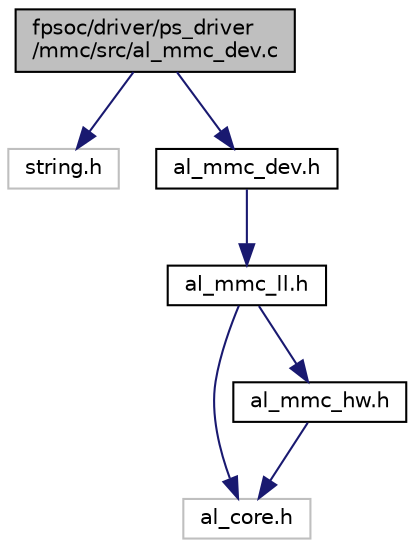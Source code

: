 digraph "fpsoc/driver/ps_driver/mmc/src/al_mmc_dev.c"
{
  edge [fontname="Helvetica",fontsize="10",labelfontname="Helvetica",labelfontsize="10"];
  node [fontname="Helvetica",fontsize="10",shape=record];
  Node0 [label="fpsoc/driver/ps_driver\l/mmc/src/al_mmc_dev.c",height=0.2,width=0.4,color="black", fillcolor="grey75", style="filled", fontcolor="black"];
  Node0 -> Node1 [color="midnightblue",fontsize="10",style="solid",fontname="Helvetica"];
  Node1 [label="string.h",height=0.2,width=0.4,color="grey75", fillcolor="white", style="filled"];
  Node0 -> Node2 [color="midnightblue",fontsize="10",style="solid",fontname="Helvetica"];
  Node2 [label="al_mmc_dev.h",height=0.2,width=0.4,color="black", fillcolor="white", style="filled",URL="$al__mmc__dev_8h.html",tooltip="mmc device driver "];
  Node2 -> Node3 [color="midnightblue",fontsize="10",style="solid",fontname="Helvetica"];
  Node3 [label="al_mmc_ll.h",height=0.2,width=0.4,color="black", fillcolor="white", style="filled",URL="$al__mmc__ll_8h.html"];
  Node3 -> Node4 [color="midnightblue",fontsize="10",style="solid",fontname="Helvetica"];
  Node4 [label="al_core.h",height=0.2,width=0.4,color="grey75", fillcolor="white", style="filled"];
  Node3 -> Node5 [color="midnightblue",fontsize="10",style="solid",fontname="Helvetica"];
  Node5 [label="al_mmc_hw.h",height=0.2,width=0.4,color="black", fillcolor="white", style="filled",URL="$al__mmc__hw_8h.html"];
  Node5 -> Node4 [color="midnightblue",fontsize="10",style="solid",fontname="Helvetica"];
}
